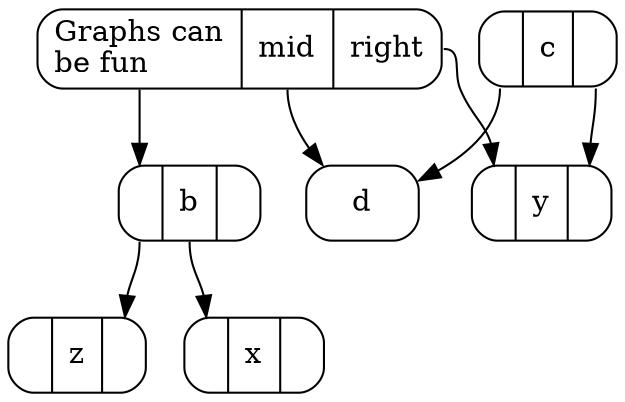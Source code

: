 digraph G {
	node [shape=Mrecord];
	a [ label ="<bala> Graphs can\lbe fun\l|<f1> mid|<f2> right\r"];
	b [ label ="<left>   |<mid> b |   " ];
	c [ label ="<p1>   | c |<p2>   " ];
	x [ label ="<p1>   | x |<p2>   " ];
	y [ label ="<p1>   | y |<p2>   " ];
	z [ label ="   | z |<p2>   " ];
	a:bala -> b:left;
	a:f1 -> d;
	a:f2 -> y:"p1";
	c:"p1" -> d;
	b:mid -> x:"p1";
	c:"p2" -> y:"p2";
	b:left -> z:"p2";
}
